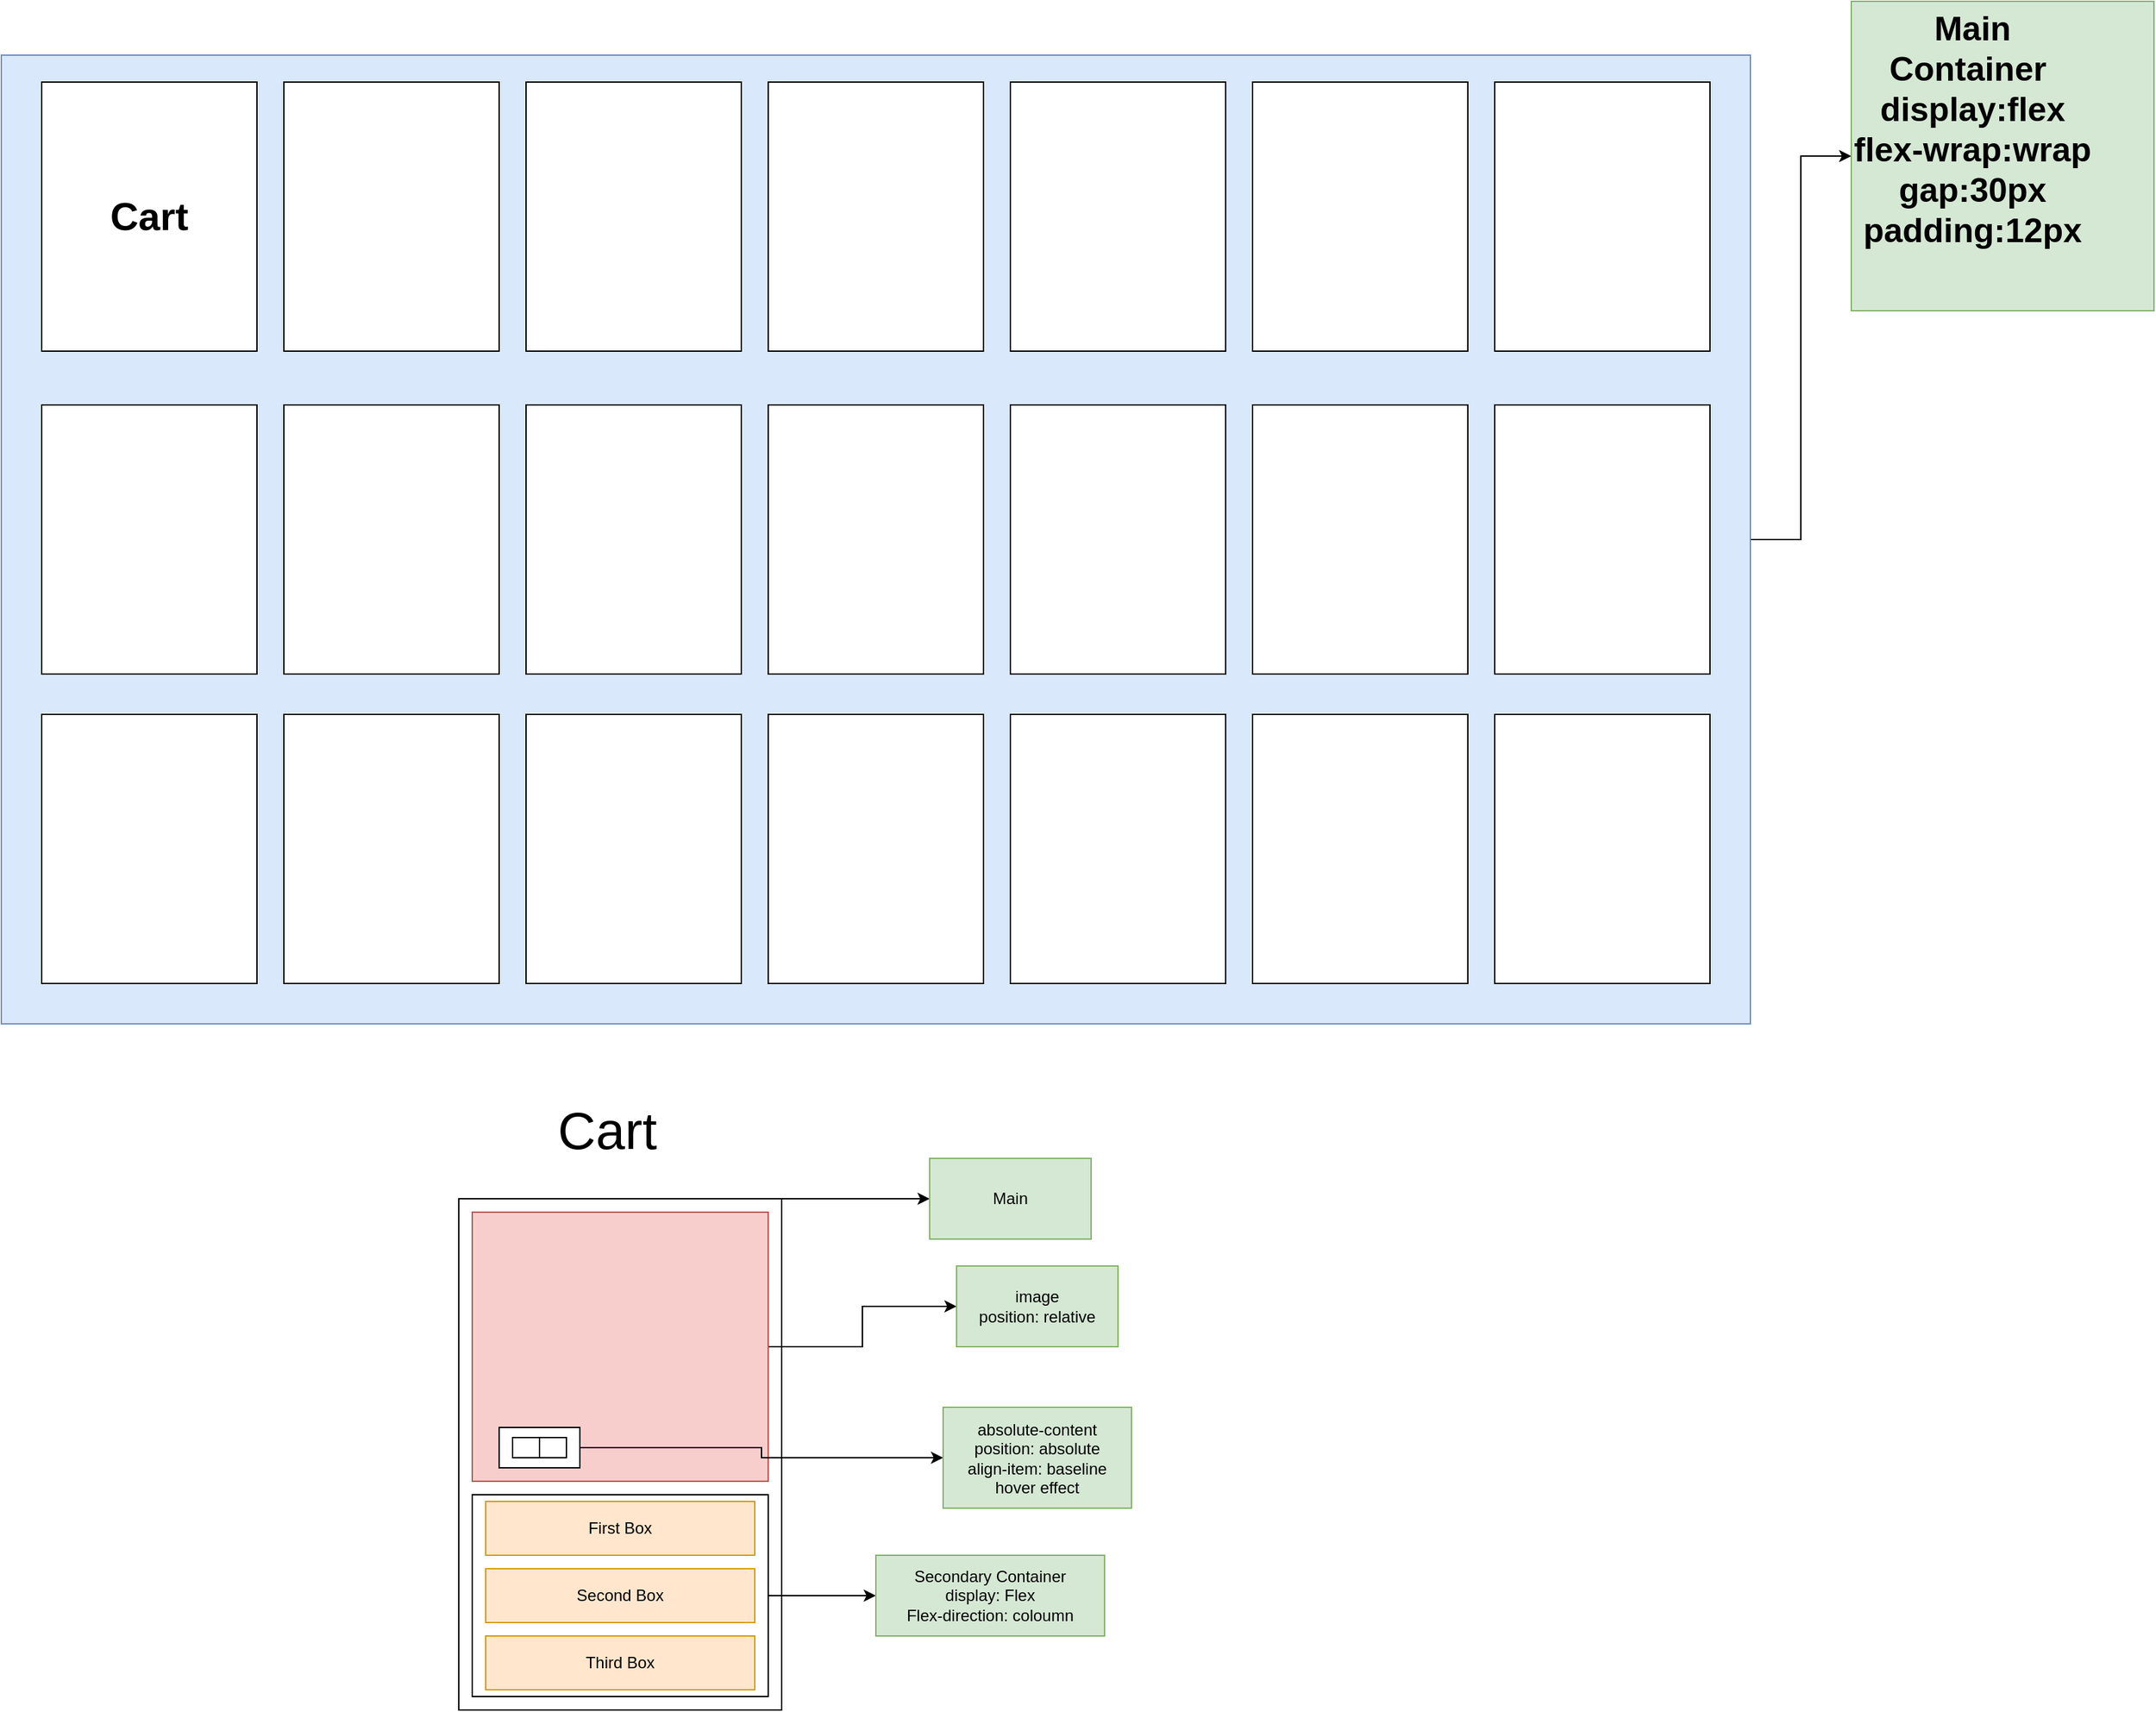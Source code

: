 <mxfile version="17.4.0" type="device"><diagram id="MGjHeooC5HUeE1TzpsAj" name="Page-1"><mxGraphModel dx="3020" dy="2225" grid="1" gridSize="10" guides="1" tooltips="1" connect="1" arrows="1" fold="1" page="1" pageScale="1" pageWidth="850" pageHeight="1100" math="0" shadow="0"><root><mxCell id="0"/><mxCell id="1" parent="0"/><mxCell id="7-itAM8zbS2xMx0GxLiN-3" value="" style="edgeStyle=orthogonalEdgeStyle;rounded=0;orthogonalLoop=1;jettySize=auto;html=1;" parent="1" source="7-itAM8zbS2xMx0GxLiN-1" target="7-itAM8zbS2xMx0GxLiN-2" edge="1"><mxGeometry relative="1" as="geometry"><Array as="points"><mxPoint x="570" y="180"/><mxPoint x="570" y="180"/></Array></mxGeometry></mxCell><mxCell id="7-itAM8zbS2xMx0GxLiN-1" value="" style="rounded=0;whiteSpace=wrap;html=1;" parent="1" vertex="1"><mxGeometry x="240" y="180" width="240" height="380" as="geometry"/></mxCell><mxCell id="7-itAM8zbS2xMx0GxLiN-2" value="Main" style="whiteSpace=wrap;html=1;rounded=0;fillColor=#d5e8d4;strokeColor=#82b366;" parent="1" vertex="1"><mxGeometry x="590" y="150" width="120" height="60" as="geometry"/></mxCell><mxCell id="7-itAM8zbS2xMx0GxLiN-6" value="" style="edgeStyle=orthogonalEdgeStyle;rounded=0;orthogonalLoop=1;jettySize=auto;html=1;" parent="1" source="7-itAM8zbS2xMx0GxLiN-4" target="7-itAM8zbS2xMx0GxLiN-5" edge="1"><mxGeometry relative="1" as="geometry"/></mxCell><mxCell id="7-itAM8zbS2xMx0GxLiN-4" value="" style="rounded=0;whiteSpace=wrap;html=1;fillColor=#f8cecc;strokeColor=#b85450;" parent="1" vertex="1"><mxGeometry x="250" y="190" width="220" height="200" as="geometry"/></mxCell><mxCell id="7-itAM8zbS2xMx0GxLiN-5" value="image&lt;br&gt;position: relative" style="whiteSpace=wrap;html=1;rounded=0;fillColor=#d5e8d4;strokeColor=#82b366;" parent="1" vertex="1"><mxGeometry x="610" y="230" width="120" height="60" as="geometry"/></mxCell><mxCell id="7-itAM8zbS2xMx0GxLiN-9" value="" style="edgeStyle=orthogonalEdgeStyle;rounded=0;orthogonalLoop=1;jettySize=auto;html=1;" parent="1" source="7-itAM8zbS2xMx0GxLiN-7" target="7-itAM8zbS2xMx0GxLiN-8" edge="1"><mxGeometry relative="1" as="geometry"/></mxCell><mxCell id="7-itAM8zbS2xMx0GxLiN-7" value="" style="rounded=0;whiteSpace=wrap;html=1;" parent="1" vertex="1"><mxGeometry x="250" y="400" width="220" height="150" as="geometry"/></mxCell><mxCell id="7-itAM8zbS2xMx0GxLiN-8" value="Secondary Container&lt;br&gt;display: Flex&lt;br&gt;Flex-direction: coloumn" style="whiteSpace=wrap;html=1;rounded=0;fillColor=#d5e8d4;strokeColor=#82b366;" parent="1" vertex="1"><mxGeometry x="550" y="445" width="170" height="60" as="geometry"/></mxCell><mxCell id="7-itAM8zbS2xMx0GxLiN-10" value="First Box" style="rounded=0;whiteSpace=wrap;html=1;fillColor=#ffe6cc;strokeColor=#d79b00;" parent="1" vertex="1"><mxGeometry x="260" y="405" width="200" height="40" as="geometry"/></mxCell><mxCell id="7-itAM8zbS2xMx0GxLiN-11" value="Second Box" style="rounded=0;whiteSpace=wrap;html=1;fillColor=#ffe6cc;strokeColor=#d79b00;" parent="1" vertex="1"><mxGeometry x="260" y="455" width="200" height="40" as="geometry"/></mxCell><mxCell id="7-itAM8zbS2xMx0GxLiN-12" value="Third Box" style="rounded=0;whiteSpace=wrap;html=1;fillColor=#ffe6cc;strokeColor=#d79b00;" parent="1" vertex="1"><mxGeometry x="260" y="505" width="200" height="40" as="geometry"/></mxCell><mxCell id="g8vh-Lys9423hD4JP-_a-6" value="" style="edgeStyle=orthogonalEdgeStyle;rounded=0;orthogonalLoop=1;jettySize=auto;html=1;" parent="1" source="g8vh-Lys9423hD4JP-_a-1" target="g8vh-Lys9423hD4JP-_a-5" edge="1"><mxGeometry relative="1" as="geometry"/></mxCell><mxCell id="g8vh-Lys9423hD4JP-_a-1" value="" style="rounded=0;whiteSpace=wrap;html=1;" parent="1" vertex="1"><mxGeometry x="270" y="350" width="60" height="30" as="geometry"/></mxCell><mxCell id="g8vh-Lys9423hD4JP-_a-5" value="absolute-content&lt;br&gt;position: absolute&lt;br&gt;align-item: baseline&lt;br&gt;hover effect" style="whiteSpace=wrap;html=1;rounded=0;fillColor=#d5e8d4;strokeColor=#82b366;" parent="1" vertex="1"><mxGeometry x="600" y="335" width="140" height="75" as="geometry"/></mxCell><mxCell id="g8vh-Lys9423hD4JP-_a-7" value="" style="rounded=0;whiteSpace=wrap;html=1;" parent="1" vertex="1"><mxGeometry x="280" y="357.5" width="20" height="15" as="geometry"/></mxCell><mxCell id="g8vh-Lys9423hD4JP-_a-8" value="" style="rounded=0;whiteSpace=wrap;html=1;" parent="1" vertex="1"><mxGeometry x="300" y="357.5" width="20" height="15" as="geometry"/></mxCell><mxCell id="g8vh-Lys9423hD4JP-_a-32" value="" style="edgeStyle=orthogonalEdgeStyle;rounded=0;orthogonalLoop=1;jettySize=auto;html=1;" parent="1" source="g8vh-Lys9423hD4JP-_a-9" target="g8vh-Lys9423hD4JP-_a-31" edge="1"><mxGeometry relative="1" as="geometry"/></mxCell><mxCell id="g8vh-Lys9423hD4JP-_a-9" value="" style="rounded=0;whiteSpace=wrap;html=1;fillColor=#dae8fc;strokeColor=#6c8ebf;" parent="1" vertex="1"><mxGeometry x="-100" y="-670" width="1300" height="720" as="geometry"/></mxCell><mxCell id="g8vh-Lys9423hD4JP-_a-10" value="" style="rounded=0;whiteSpace=wrap;html=1;" parent="1" vertex="1"><mxGeometry x="110" y="-650" width="160" height="200" as="geometry"/></mxCell><mxCell id="g8vh-Lys9423hD4JP-_a-11" value="" style="rounded=0;whiteSpace=wrap;html=1;" parent="1" vertex="1"><mxGeometry x="290" y="-650" width="160" height="200" as="geometry"/></mxCell><mxCell id="g8vh-Lys9423hD4JP-_a-12" value="" style="rounded=0;whiteSpace=wrap;html=1;" parent="1" vertex="1"><mxGeometry x="470" y="-650" width="160" height="200" as="geometry"/></mxCell><mxCell id="g8vh-Lys9423hD4JP-_a-13" value="" style="rounded=0;whiteSpace=wrap;html=1;" parent="1" vertex="1"><mxGeometry x="650" y="-650" width="160" height="200" as="geometry"/></mxCell><mxCell id="g8vh-Lys9423hD4JP-_a-14" value="" style="rounded=0;whiteSpace=wrap;html=1;" parent="1" vertex="1"><mxGeometry x="830" y="-650" width="160" height="200" as="geometry"/></mxCell><mxCell id="g8vh-Lys9423hD4JP-_a-15" value="" style="rounded=0;whiteSpace=wrap;html=1;" parent="1" vertex="1"><mxGeometry x="1010" y="-650" width="160" height="200" as="geometry"/></mxCell><mxCell id="g8vh-Lys9423hD4JP-_a-16" value="&lt;b&gt;&lt;font style=&quot;font-size: 29px&quot;&gt;Cart&lt;/font&gt;&lt;/b&gt;" style="rounded=0;whiteSpace=wrap;html=1;" parent="1" vertex="1"><mxGeometry x="-70" y="-650" width="160" height="200" as="geometry"/></mxCell><mxCell id="g8vh-Lys9423hD4JP-_a-17" value="" style="rounded=0;whiteSpace=wrap;html=1;" parent="1" vertex="1"><mxGeometry x="110" y="-410" width="160" height="200" as="geometry"/></mxCell><mxCell id="g8vh-Lys9423hD4JP-_a-18" value="" style="rounded=0;whiteSpace=wrap;html=1;" parent="1" vertex="1"><mxGeometry x="290" y="-410" width="160" height="200" as="geometry"/></mxCell><mxCell id="g8vh-Lys9423hD4JP-_a-19" value="" style="rounded=0;whiteSpace=wrap;html=1;" parent="1" vertex="1"><mxGeometry x="470" y="-410" width="160" height="200" as="geometry"/></mxCell><mxCell id="g8vh-Lys9423hD4JP-_a-20" value="" style="rounded=0;whiteSpace=wrap;html=1;" parent="1" vertex="1"><mxGeometry x="650" y="-410" width="160" height="200" as="geometry"/></mxCell><mxCell id="g8vh-Lys9423hD4JP-_a-21" value="" style="rounded=0;whiteSpace=wrap;html=1;" parent="1" vertex="1"><mxGeometry x="830" y="-410" width="160" height="200" as="geometry"/></mxCell><mxCell id="g8vh-Lys9423hD4JP-_a-22" value="" style="rounded=0;whiteSpace=wrap;html=1;" parent="1" vertex="1"><mxGeometry x="1010" y="-410" width="160" height="200" as="geometry"/></mxCell><mxCell id="g8vh-Lys9423hD4JP-_a-23" value="" style="rounded=0;whiteSpace=wrap;html=1;" parent="1" vertex="1"><mxGeometry x="-70" y="-410" width="160" height="200" as="geometry"/></mxCell><mxCell id="g8vh-Lys9423hD4JP-_a-24" value="" style="rounded=0;whiteSpace=wrap;html=1;" parent="1" vertex="1"><mxGeometry x="110" y="-180" width="160" height="200" as="geometry"/></mxCell><mxCell id="g8vh-Lys9423hD4JP-_a-25" value="" style="rounded=0;whiteSpace=wrap;html=1;" parent="1" vertex="1"><mxGeometry x="290" y="-180" width="160" height="200" as="geometry"/></mxCell><mxCell id="g8vh-Lys9423hD4JP-_a-26" value="" style="rounded=0;whiteSpace=wrap;html=1;" parent="1" vertex="1"><mxGeometry x="470" y="-180" width="160" height="200" as="geometry"/></mxCell><mxCell id="g8vh-Lys9423hD4JP-_a-27" value="" style="rounded=0;whiteSpace=wrap;html=1;" parent="1" vertex="1"><mxGeometry x="650" y="-180" width="160" height="200" as="geometry"/></mxCell><mxCell id="g8vh-Lys9423hD4JP-_a-28" value="" style="rounded=0;whiteSpace=wrap;html=1;" parent="1" vertex="1"><mxGeometry x="830" y="-180" width="160" height="200" as="geometry"/></mxCell><mxCell id="g8vh-Lys9423hD4JP-_a-29" value="" style="rounded=0;whiteSpace=wrap;html=1;" parent="1" vertex="1"><mxGeometry x="1010" y="-180" width="160" height="200" as="geometry"/></mxCell><mxCell id="g8vh-Lys9423hD4JP-_a-30" value="" style="rounded=0;whiteSpace=wrap;html=1;" parent="1" vertex="1"><mxGeometry x="-70" y="-180" width="160" height="200" as="geometry"/></mxCell><mxCell id="g8vh-Lys9423hD4JP-_a-31" value="&lt;div style=&quot;text-align: center&quot;&gt;&lt;b style=&quot;font-size: 25px&quot;&gt;Main&lt;/b&gt;&lt;/div&gt;&lt;b style=&quot;font-size: 25px&quot;&gt;&lt;div style=&quot;text-align: center&quot;&gt;&lt;b&gt;Container&amp;nbsp;&lt;/b&gt;&lt;/div&gt;&lt;font style=&quot;font-size: 25px&quot;&gt;&lt;div style=&quot;text-align: center&quot;&gt;&lt;b&gt;display:flex&lt;/b&gt;&lt;/div&gt;&lt;div style=&quot;text-align: center&quot;&gt;&lt;b&gt;flex-wrap:wrap&lt;/b&gt;&lt;/div&gt;&lt;div style=&quot;text-align: center&quot;&gt;&lt;b&gt;gap:30px&lt;/b&gt;&lt;/div&gt;&lt;div style=&quot;text-align: center&quot;&gt;&lt;b&gt;padding:12px&lt;/b&gt;&lt;/div&gt;&lt;/font&gt;&lt;/b&gt;&lt;div style=&quot;text-align: center&quot;&gt;&lt;span style=&quot;font-size: 35px&quot;&gt;&lt;b&gt;&lt;br&gt;&lt;/b&gt;&lt;/span&gt;&lt;/div&gt;" style="rounded=0;whiteSpace=wrap;html=1;fillColor=#d5e8d4;strokeColor=#82b366;align=left;" parent="1" vertex="1"><mxGeometry x="1275" y="-710" width="225" height="230" as="geometry"/></mxCell><mxCell id="g8vh-Lys9423hD4JP-_a-33" value="&lt;font style=&quot;font-size: 39px&quot;&gt;Cart&lt;/font&gt;" style="text;html=1;align=center;verticalAlign=middle;resizable=0;points=[];autosize=1;strokeColor=none;fillColor=none;fontSize=29;" parent="1" vertex="1"><mxGeometry x="305" y="110" width="90" height="40" as="geometry"/></mxCell></root></mxGraphModel></diagram></mxfile>